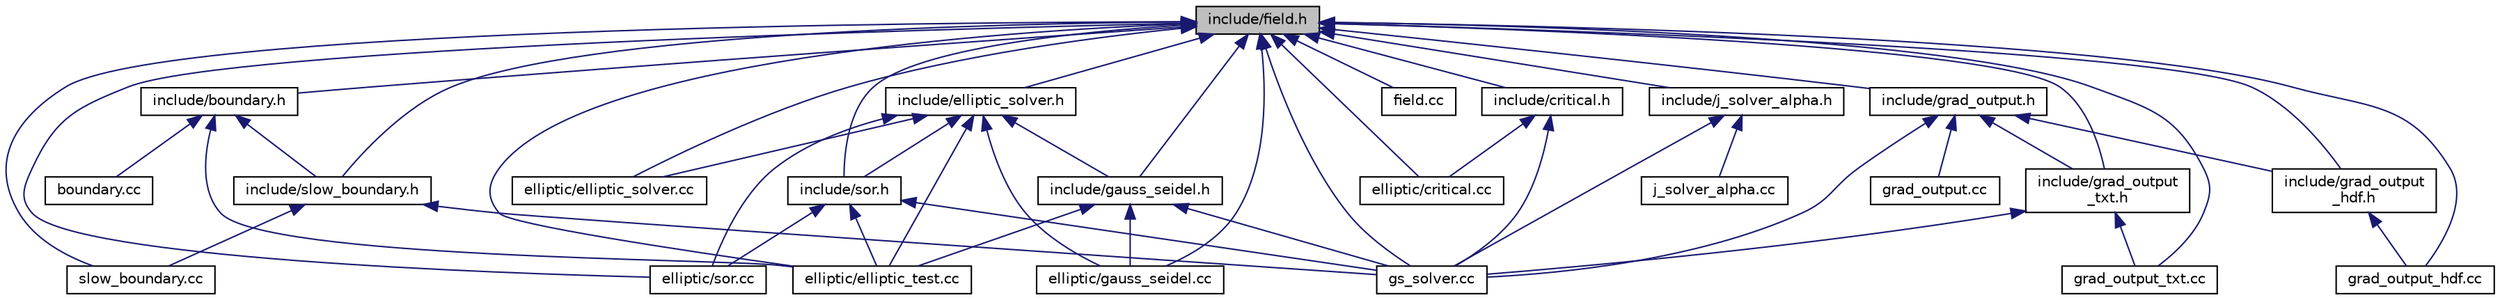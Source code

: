 digraph "include/field.h"
{
  edge [fontname="Helvetica",fontsize="10",labelfontname="Helvetica",labelfontsize="10"];
  node [fontname="Helvetica",fontsize="10",shape=record];
  Node1 [label="include/field.h",height=0.2,width=0.4,color="black", fillcolor="grey75", style="filled", fontcolor="black"];
  Node1 -> Node2 [dir="back",color="midnightblue",fontsize="10",style="solid",fontname="Helvetica"];
  Node2 [label="include/boundary.h",height=0.2,width=0.4,color="black", fillcolor="white", style="filled",URL="$boundary_8h.html",tooltip="Header file for the Boundary class. "];
  Node2 -> Node3 [dir="back",color="midnightblue",fontsize="10",style="solid",fontname="Helvetica"];
  Node3 [label="boundary.cc",height=0.2,width=0.4,color="black", fillcolor="white", style="filled",URL="$boundary_8cc.html",tooltip="Implementation for the Boundary class. "];
  Node2 -> Node4 [dir="back",color="midnightblue",fontsize="10",style="solid",fontname="Helvetica"];
  Node4 [label="elliptic/elliptic_test.cc",height=0.2,width=0.4,color="black", fillcolor="white", style="filled",URL="$elliptic__test_8cc.html"];
  Node2 -> Node5 [dir="back",color="midnightblue",fontsize="10",style="solid",fontname="Helvetica"];
  Node5 [label="include/slow_boundary.h",height=0.2,width=0.4,color="black", fillcolor="white", style="filled",URL="$slow__boundary_8h.html",tooltip="Header declarations the SlowBoundary class. "];
  Node5 -> Node6 [dir="back",color="midnightblue",fontsize="10",style="solid",fontname="Helvetica"];
  Node6 [label="gs_solver.cc",height=0.2,width=0.4,color="black", fillcolor="white", style="filled",URL="$gs__solver_8cc.html"];
  Node5 -> Node7 [dir="back",color="midnightblue",fontsize="10",style="solid",fontname="Helvetica"];
  Node7 [label="slow_boundary.cc",height=0.2,width=0.4,color="black", fillcolor="white", style="filled",URL="$slow__boundary_8cc.html",tooltip="Implementation for the SlowBoundary class. "];
  Node1 -> Node8 [dir="back",color="midnightblue",fontsize="10",style="solid",fontname="Helvetica"];
  Node8 [label="elliptic/critical.cc",height=0.2,width=0.4,color="black", fillcolor="white", style="filled",URL="$critical_8cc.html"];
  Node1 -> Node9 [dir="back",color="midnightblue",fontsize="10",style="solid",fontname="Helvetica"];
  Node9 [label="elliptic/elliptic_solver.cc",height=0.2,width=0.4,color="black", fillcolor="white", style="filled",URL="$elliptic__solver_8cc.html",tooltip="Base class implementation of EllipticSolver. "];
  Node1 -> Node4 [dir="back",color="midnightblue",fontsize="10",style="solid",fontname="Helvetica"];
  Node1 -> Node10 [dir="back",color="midnightblue",fontsize="10",style="solid",fontname="Helvetica"];
  Node10 [label="include/elliptic_solver.h",height=0.2,width=0.4,color="black", fillcolor="white", style="filled",URL="$elliptic__solver_8h.html"];
  Node10 -> Node9 [dir="back",color="midnightblue",fontsize="10",style="solid",fontname="Helvetica"];
  Node10 -> Node4 [dir="back",color="midnightblue",fontsize="10",style="solid",fontname="Helvetica"];
  Node10 -> Node11 [dir="back",color="midnightblue",fontsize="10",style="solid",fontname="Helvetica"];
  Node11 [label="include/sor.h",height=0.2,width=0.4,color="black", fillcolor="white", style="filled",URL="$sor_8h.html"];
  Node11 -> Node4 [dir="back",color="midnightblue",fontsize="10",style="solid",fontname="Helvetica"];
  Node11 -> Node12 [dir="back",color="midnightblue",fontsize="10",style="solid",fontname="Helvetica"];
  Node12 [label="elliptic/sor.cc",height=0.2,width=0.4,color="black", fillcolor="white", style="filled",URL="$sor_8cc.html",tooltip="Base class implementation of Successive Over-Reduction implementation of EllipticSolver. "];
  Node11 -> Node6 [dir="back",color="midnightblue",fontsize="10",style="solid",fontname="Helvetica"];
  Node10 -> Node13 [dir="back",color="midnightblue",fontsize="10",style="solid",fontname="Helvetica"];
  Node13 [label="include/gauss_seidel.h",height=0.2,width=0.4,color="black", fillcolor="white", style="filled",URL="$gauss__seidel_8h.html"];
  Node13 -> Node4 [dir="back",color="midnightblue",fontsize="10",style="solid",fontname="Helvetica"];
  Node13 -> Node14 [dir="back",color="midnightblue",fontsize="10",style="solid",fontname="Helvetica"];
  Node14 [label="elliptic/gauss_seidel.cc",height=0.2,width=0.4,color="black", fillcolor="white", style="filled",URL="$gauss__seidel_8cc.html",tooltip="Base class implementation of GaussSeidel. "];
  Node13 -> Node6 [dir="back",color="midnightblue",fontsize="10",style="solid",fontname="Helvetica"];
  Node10 -> Node14 [dir="back",color="midnightblue",fontsize="10",style="solid",fontname="Helvetica"];
  Node10 -> Node12 [dir="back",color="midnightblue",fontsize="10",style="solid",fontname="Helvetica"];
  Node1 -> Node11 [dir="back",color="midnightblue",fontsize="10",style="solid",fontname="Helvetica"];
  Node1 -> Node13 [dir="back",color="midnightblue",fontsize="10",style="solid",fontname="Helvetica"];
  Node1 -> Node14 [dir="back",color="midnightblue",fontsize="10",style="solid",fontname="Helvetica"];
  Node1 -> Node12 [dir="back",color="midnightblue",fontsize="10",style="solid",fontname="Helvetica"];
  Node1 -> Node15 [dir="back",color="midnightblue",fontsize="10",style="solid",fontname="Helvetica"];
  Node15 [label="field.cc",height=0.2,width=0.4,color="black", fillcolor="white", style="filled",URL="$field_8cc.html"];
  Node1 -> Node16 [dir="back",color="midnightblue",fontsize="10",style="solid",fontname="Helvetica"];
  Node16 [label="include/grad_output.h",height=0.2,width=0.4,color="black", fillcolor="white", style="filled",URL="$grad__output_8h.html"];
  Node16 -> Node17 [dir="back",color="midnightblue",fontsize="10",style="solid",fontname="Helvetica"];
  Node17 [label="grad_output.cc",height=0.2,width=0.4,color="black", fillcolor="white", style="filled",URL="$grad__output_8cc.html"];
  Node16 -> Node6 [dir="back",color="midnightblue",fontsize="10",style="solid",fontname="Helvetica"];
  Node16 -> Node18 [dir="back",color="midnightblue",fontsize="10",style="solid",fontname="Helvetica"];
  Node18 [label="include/grad_output\l_txt.h",height=0.2,width=0.4,color="black", fillcolor="white", style="filled",URL="$grad__output__txt_8h.html"];
  Node18 -> Node19 [dir="back",color="midnightblue",fontsize="10",style="solid",fontname="Helvetica"];
  Node19 [label="grad_output_txt.cc",height=0.2,width=0.4,color="black", fillcolor="white", style="filled",URL="$grad__output__txt_8cc.html"];
  Node18 -> Node6 [dir="back",color="midnightblue",fontsize="10",style="solid",fontname="Helvetica"];
  Node16 -> Node20 [dir="back",color="midnightblue",fontsize="10",style="solid",fontname="Helvetica"];
  Node20 [label="include/grad_output\l_hdf.h",height=0.2,width=0.4,color="black", fillcolor="white", style="filled",URL="$grad__output__hdf_8h.html",tooltip="Header file for grad_output_hdf. "];
  Node20 -> Node21 [dir="back",color="midnightblue",fontsize="10",style="solid",fontname="Helvetica"];
  Node21 [label="grad_output_hdf.cc",height=0.2,width=0.4,color="black", fillcolor="white", style="filled",URL="$grad__output__hdf_8cc.html"];
  Node1 -> Node21 [dir="back",color="midnightblue",fontsize="10",style="solid",fontname="Helvetica"];
  Node1 -> Node19 [dir="back",color="midnightblue",fontsize="10",style="solid",fontname="Helvetica"];
  Node1 -> Node6 [dir="back",color="midnightblue",fontsize="10",style="solid",fontname="Helvetica"];
  Node1 -> Node18 [dir="back",color="midnightblue",fontsize="10",style="solid",fontname="Helvetica"];
  Node1 -> Node5 [dir="back",color="midnightblue",fontsize="10",style="solid",fontname="Helvetica"];
  Node1 -> Node22 [dir="back",color="midnightblue",fontsize="10",style="solid",fontname="Helvetica"];
  Node22 [label="include/j_solver_alpha.h",height=0.2,width=0.4,color="black", fillcolor="white", style="filled",URL="$j__solver__alpha_8h.html",tooltip="Header declarations for JSolverAlpha. "];
  Node22 -> Node6 [dir="back",color="midnightblue",fontsize="10",style="solid",fontname="Helvetica"];
  Node22 -> Node23 [dir="back",color="midnightblue",fontsize="10",style="solid",fontname="Helvetica"];
  Node23 [label="j_solver_alpha.cc",height=0.2,width=0.4,color="black", fillcolor="white", style="filled",URL="$j__solver__alpha_8cc.html"];
  Node1 -> Node24 [dir="back",color="midnightblue",fontsize="10",style="solid",fontname="Helvetica"];
  Node24 [label="include/critical.h",height=0.2,width=0.4,color="black", fillcolor="white", style="filled",URL="$critical_8h.html"];
  Node24 -> Node8 [dir="back",color="midnightblue",fontsize="10",style="solid",fontname="Helvetica"];
  Node24 -> Node6 [dir="back",color="midnightblue",fontsize="10",style="solid",fontname="Helvetica"];
  Node1 -> Node20 [dir="back",color="midnightblue",fontsize="10",style="solid",fontname="Helvetica"];
  Node1 -> Node7 [dir="back",color="midnightblue",fontsize="10",style="solid",fontname="Helvetica"];
}
